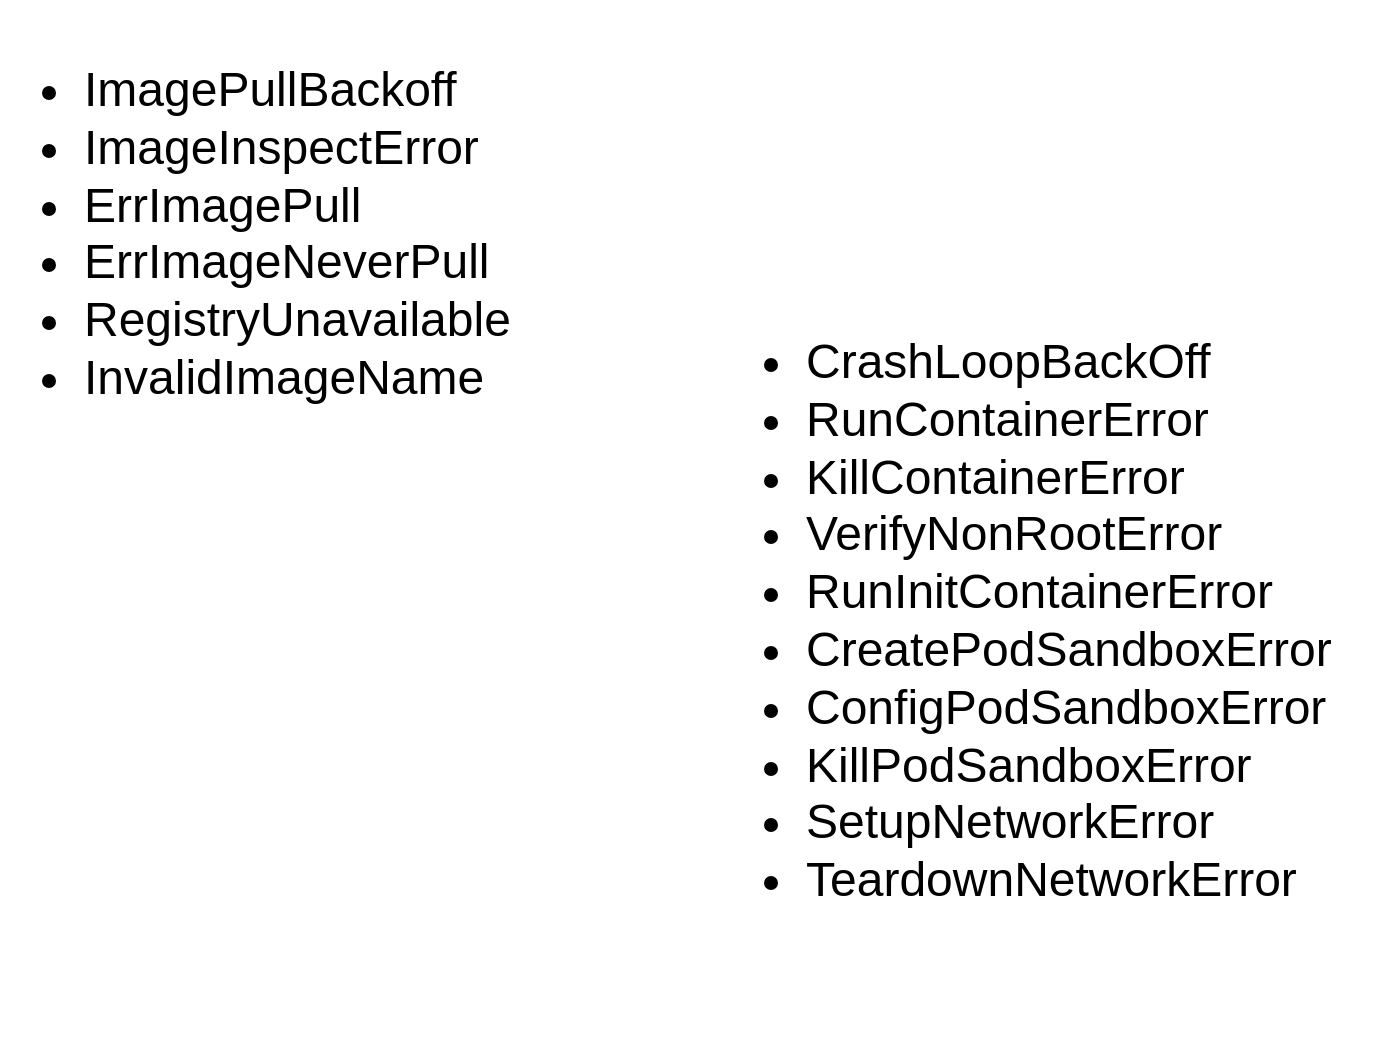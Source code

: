 <mxfile version="20.5.3" type="github"><diagram id="LRVJ_gA-ECyoLNhpazRZ" name="Page-1"><mxGraphModel dx="946" dy="587" grid="0" gridSize="10" guides="1" tooltips="1" connect="1" arrows="1" fold="1" page="1" pageScale="1" pageWidth="850" pageHeight="1100" math="0" shadow="0"><root><mxCell id="0"/><mxCell id="1" parent="0"/><mxCell id="CMAZQQ37q_4PknUMhfWO-9" value="&lt;ul&gt;&lt;li class=&quot;lh-copy f4 mv1 measure-wide&quot;&gt;ImagePullBackoff&lt;/li&gt;&lt;li class=&quot;lh-copy f4 mv1 measure-wide&quot;&gt;ImageInspectError&lt;/li&gt;&lt;li class=&quot;lh-copy f4 mv1 measure-wide&quot;&gt;ErrImagePull&lt;/li&gt;&lt;li class=&quot;lh-copy f4 mv1 measure-wide&quot;&gt;ErrImageNeverPull&lt;/li&gt;&lt;li class=&quot;lh-copy f4 mv1 measure-wide&quot;&gt;RegistryUnavailable&lt;/li&gt;&lt;li class=&quot;lh-copy f4 mv1 measure-wide&quot;&gt;InvalidImageName&lt;/li&gt;&lt;/ul&gt;" style="text;whiteSpace=wrap;html=1;fontSize=24;" vertex="1" parent="1"><mxGeometry x="74" y="81" width="281" height="261" as="geometry"/></mxCell><mxCell id="CMAZQQ37q_4PknUMhfWO-10" value="&lt;ul&gt;&lt;li class=&quot;lh-copy f4 mv1 measure-wide&quot;&gt;CrashLoopBackOff&lt;/li&gt;&lt;li class=&quot;lh-copy f4 mv1 measure-wide&quot;&gt;RunContainerError&lt;/li&gt;&lt;li class=&quot;lh-copy f4 mv1 measure-wide&quot;&gt;KillContainerError&lt;/li&gt;&lt;li class=&quot;lh-copy f4 mv1 measure-wide&quot;&gt;VerifyNonRootError&lt;/li&gt;&lt;li class=&quot;lh-copy f4 mv1 measure-wide&quot;&gt;RunInitContainerError&lt;/li&gt;&lt;li class=&quot;lh-copy f4 mv1 measure-wide&quot;&gt;CreatePodSandboxError&lt;/li&gt;&lt;li class=&quot;lh-copy f4 mv1 measure-wide&quot;&gt;ConfigPodSandboxError&lt;/li&gt;&lt;li class=&quot;lh-copy f4 mv1 measure-wide&quot;&gt;KillPodSandboxError&lt;/li&gt;&lt;li class=&quot;lh-copy f4 mv1 measure-wide&quot;&gt;SetupNetworkError&lt;/li&gt;&lt;li class=&quot;lh-copy f4 mv1 measure-wide&quot;&gt;TeardownNetworkError&lt;/li&gt;&lt;/ul&gt;" style="text;whiteSpace=wrap;html=1;fontSize=24;" vertex="1" parent="1"><mxGeometry x="435" y="217" width="331" height="388" as="geometry"/></mxCell></root></mxGraphModel></diagram></mxfile>